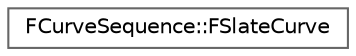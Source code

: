 digraph "Graphical Class Hierarchy"
{
 // INTERACTIVE_SVG=YES
 // LATEX_PDF_SIZE
  bgcolor="transparent";
  edge [fontname=Helvetica,fontsize=10,labelfontname=Helvetica,labelfontsize=10];
  node [fontname=Helvetica,fontsize=10,shape=box,height=0.2,width=0.4];
  rankdir="LR";
  Node0 [id="Node000000",label="FCurveSequence::FSlateCurve",height=0.2,width=0.4,color="grey40", fillcolor="white", style="filled",URL="$d8/d14/structFCurveSequence_1_1FSlateCurve.html",tooltip="A curve has a time offset and duration."];
}
